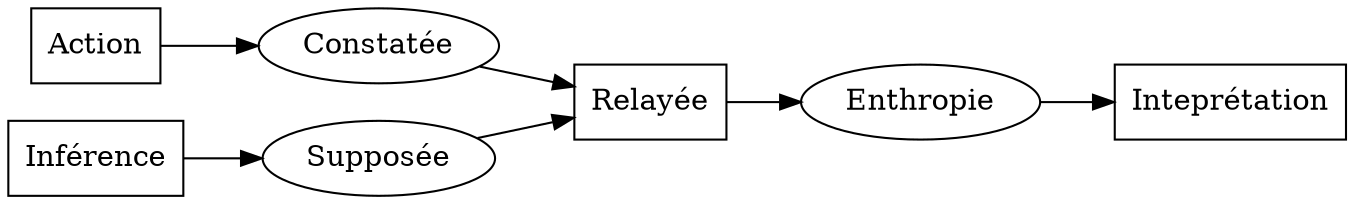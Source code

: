 digraph G {
 rankdir = "LR";
 A [shape="rect", label="Action"];
 B [shape="rect", label="Inférence"];
 C [label = "Constatée"];
 D [label = "Supposée"];
 A -> C;
 B -> D;
 E [label = "Relayée", shape="rect"];
 C -> E;
 D -> E;
 F [label = "Enthropie"];
 E -> F;
 G [shape="rect", label = "Inteprétation"];
 F -> G;
}